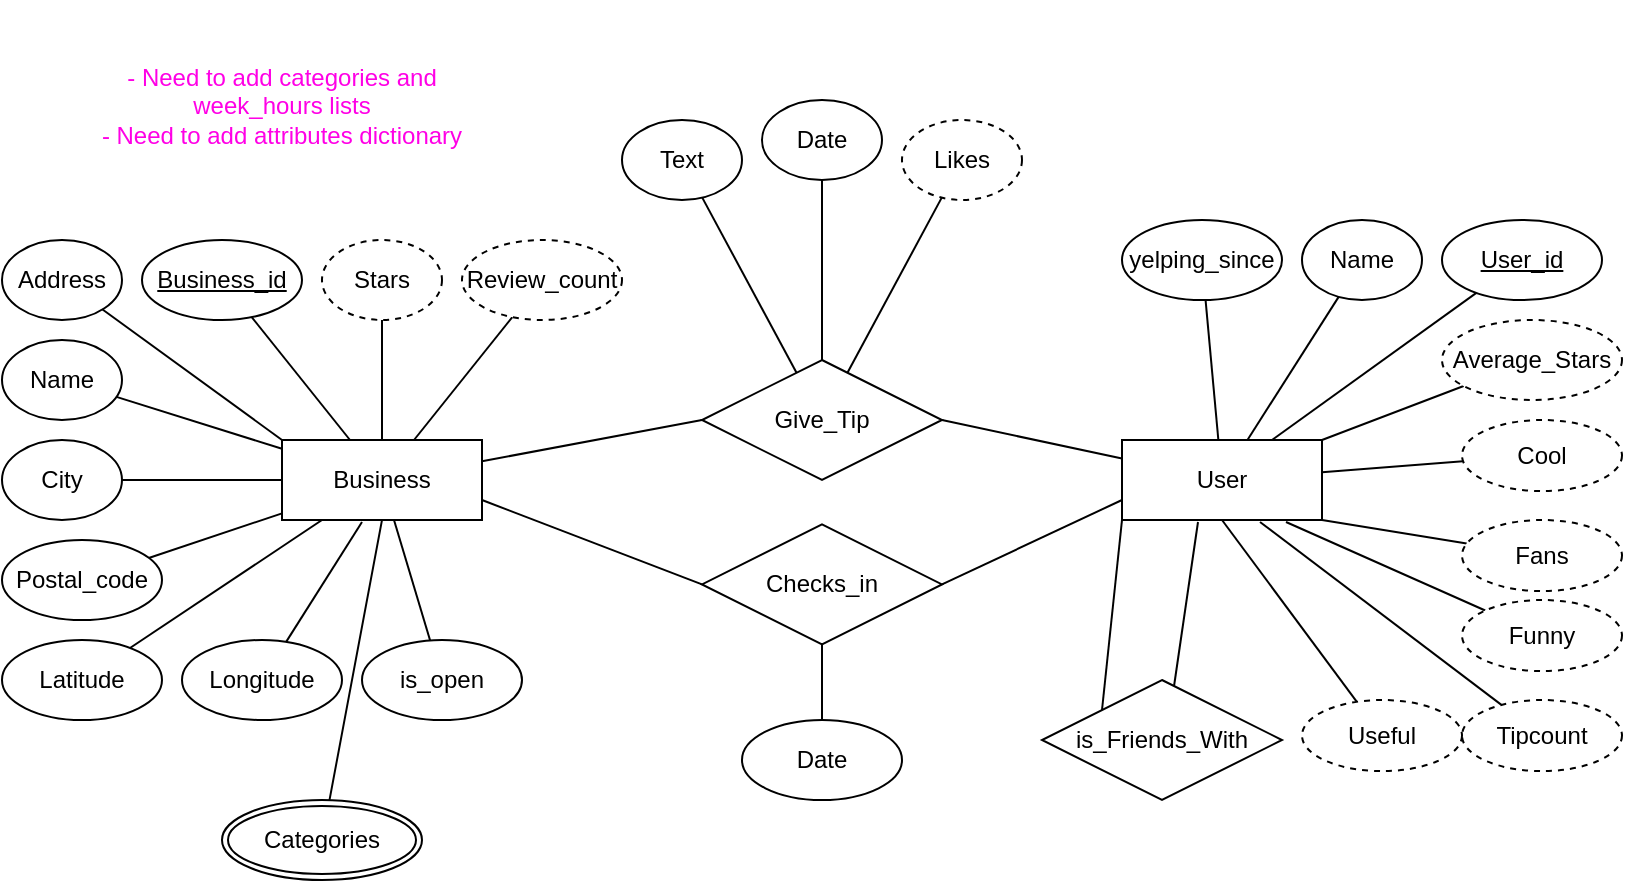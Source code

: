 <mxfile version="14.3.2" type="device"><diagram id="R2lEEEUBdFMjLlhIrx00" name="Page-1"><mxGraphModel dx="1400" dy="772" grid="1" gridSize="10" guides="1" tooltips="1" connect="1" arrows="1" fold="1" page="1" pageScale="1" pageWidth="850" pageHeight="1100" math="0" shadow="0" extFonts="Permanent Marker^https://fonts.googleapis.com/css?family=Permanent+Marker"><root><mxCell id="0"/><mxCell id="1" parent="0"/><mxCell id="-LLsK6vZgeF87bpJLIOv-51" style="edgeStyle=none;rounded=0;orthogonalLoop=1;jettySize=auto;html=1;entryX=0;entryY=0.5;entryDx=0;entryDy=0;endArrow=none;endFill=0;" parent="1" source="-LLsK6vZgeF87bpJLIOv-2" target="-LLsK6vZgeF87bpJLIOv-50" edge="1"><mxGeometry relative="1" as="geometry"/></mxCell><mxCell id="-LLsK6vZgeF87bpJLIOv-2" value="Business" style="whiteSpace=wrap;html=1;align=center;" parent="1" vertex="1"><mxGeometry x="150" y="230" width="100" height="40" as="geometry"/></mxCell><mxCell id="-LLsK6vZgeF87bpJLIOv-8" value="" style="edgeStyle=none;rounded=0;orthogonalLoop=1;jettySize=auto;html=1;endArrow=none;endFill=0;" parent="1" source="-LLsK6vZgeF87bpJLIOv-3" target="-LLsK6vZgeF87bpJLIOv-2" edge="1"><mxGeometry relative="1" as="geometry"/></mxCell><mxCell id="-LLsK6vZgeF87bpJLIOv-3" value="Name" style="ellipse;whiteSpace=wrap;html=1;align=center;" parent="1" vertex="1"><mxGeometry x="10" y="180" width="60" height="40" as="geometry"/></mxCell><mxCell id="-LLsK6vZgeF87bpJLIOv-7" value="" style="edgeStyle=none;rounded=0;orthogonalLoop=1;jettySize=auto;html=1;endArrow=none;endFill=0;entryX=0;entryY=0;entryDx=0;entryDy=0;" parent="1" source="-LLsK6vZgeF87bpJLIOv-4" target="-LLsK6vZgeF87bpJLIOv-2" edge="1"><mxGeometry relative="1" as="geometry"/></mxCell><mxCell id="-LLsK6vZgeF87bpJLIOv-4" value="Address" style="ellipse;whiteSpace=wrap;html=1;align=center;" parent="1" vertex="1"><mxGeometry x="10" y="130" width="60" height="40" as="geometry"/></mxCell><mxCell id="-LLsK6vZgeF87bpJLIOv-6" value="" style="rounded=0;orthogonalLoop=1;jettySize=auto;html=1;endArrow=none;endFill=0;" parent="1" source="-LLsK6vZgeF87bpJLIOv-5" target="-LLsK6vZgeF87bpJLIOv-2" edge="1"><mxGeometry relative="1" as="geometry"/></mxCell><mxCell id="-LLsK6vZgeF87bpJLIOv-5" value="&lt;u&gt;Business_id&lt;/u&gt;" style="ellipse;whiteSpace=wrap;html=1;align=center;" parent="1" vertex="1"><mxGeometry x="80" y="130" width="80" height="40" as="geometry"/></mxCell><mxCell id="-LLsK6vZgeF87bpJLIOv-12" value="" style="edgeStyle=none;rounded=0;orthogonalLoop=1;jettySize=auto;html=1;endArrow=none;endFill=0;entryX=0;entryY=0.5;entryDx=0;entryDy=0;" parent="1" source="-LLsK6vZgeF87bpJLIOv-9" target="-LLsK6vZgeF87bpJLIOv-2" edge="1"><mxGeometry relative="1" as="geometry"/></mxCell><mxCell id="-LLsK6vZgeF87bpJLIOv-9" value="City" style="ellipse;whiteSpace=wrap;html=1;align=center;" parent="1" vertex="1"><mxGeometry x="10" y="230" width="60" height="40" as="geometry"/></mxCell><mxCell id="-LLsK6vZgeF87bpJLIOv-11" value="" style="edgeStyle=none;rounded=0;orthogonalLoop=1;jettySize=auto;html=1;endArrow=none;endFill=0;" parent="1" source="-LLsK6vZgeF87bpJLIOv-10" target="-LLsK6vZgeF87bpJLIOv-2" edge="1"><mxGeometry relative="1" as="geometry"/></mxCell><mxCell id="-LLsK6vZgeF87bpJLIOv-10" value="Postal_code" style="ellipse;whiteSpace=wrap;html=1;align=center;" parent="1" vertex="1"><mxGeometry x="10" y="280" width="80" height="40" as="geometry"/></mxCell><mxCell id="-LLsK6vZgeF87bpJLIOv-15" value="" style="edgeStyle=none;rounded=0;orthogonalLoop=1;jettySize=auto;html=1;endArrow=none;endFill=0;" parent="1" source="-LLsK6vZgeF87bpJLIOv-13" target="-LLsK6vZgeF87bpJLIOv-2" edge="1"><mxGeometry relative="1" as="geometry"/></mxCell><mxCell id="-LLsK6vZgeF87bpJLIOv-13" value="Latitude" style="ellipse;whiteSpace=wrap;html=1;align=center;" parent="1" vertex="1"><mxGeometry x="10" y="330" width="80" height="40" as="geometry"/></mxCell><mxCell id="-LLsK6vZgeF87bpJLIOv-16" style="edgeStyle=none;rounded=0;orthogonalLoop=1;jettySize=auto;html=1;endArrow=none;endFill=0;" parent="1" source="-LLsK6vZgeF87bpJLIOv-14" edge="1"><mxGeometry relative="1" as="geometry"><mxPoint x="190" y="271" as="targetPoint"/></mxGeometry></mxCell><mxCell id="-LLsK6vZgeF87bpJLIOv-14" value="Longitude" style="ellipse;whiteSpace=wrap;html=1;align=center;" parent="1" vertex="1"><mxGeometry x="100" y="330" width="80" height="40" as="geometry"/></mxCell><mxCell id="-LLsK6vZgeF87bpJLIOv-20" value="" style="edgeStyle=none;rounded=0;orthogonalLoop=1;jettySize=auto;html=1;endArrow=none;endFill=0;" parent="1" source="-LLsK6vZgeF87bpJLIOv-19" target="-LLsK6vZgeF87bpJLIOv-2" edge="1"><mxGeometry relative="1" as="geometry"/></mxCell><mxCell id="-LLsK6vZgeF87bpJLIOv-19" value="Stars" style="ellipse;whiteSpace=wrap;html=1;align=center;dashed=1;" parent="1" vertex="1"><mxGeometry x="170" y="130" width="60" height="40" as="geometry"/></mxCell><mxCell id="-LLsK6vZgeF87bpJLIOv-22" value="" style="edgeStyle=none;rounded=0;orthogonalLoop=1;jettySize=auto;html=1;endArrow=none;endFill=0;" parent="1" source="-LLsK6vZgeF87bpJLIOv-21" target="-LLsK6vZgeF87bpJLIOv-2" edge="1"><mxGeometry relative="1" as="geometry"/></mxCell><mxCell id="-LLsK6vZgeF87bpJLIOv-21" value="Review_count" style="ellipse;whiteSpace=wrap;html=1;align=center;dashed=1;" parent="1" vertex="1"><mxGeometry x="240" y="130" width="80" height="40" as="geometry"/></mxCell><mxCell id="-LLsK6vZgeF87bpJLIOv-24" value="" style="edgeStyle=none;rounded=0;orthogonalLoop=1;jettySize=auto;html=1;endArrow=none;endFill=0;" parent="1" source="-LLsK6vZgeF87bpJLIOv-23" target="-LLsK6vZgeF87bpJLIOv-2" edge="1"><mxGeometry relative="1" as="geometry"/></mxCell><mxCell id="-LLsK6vZgeF87bpJLIOv-23" value="is_open" style="ellipse;whiteSpace=wrap;html=1;align=center;" parent="1" vertex="1"><mxGeometry x="190" y="330" width="80" height="40" as="geometry"/></mxCell><mxCell id="-LLsK6vZgeF87bpJLIOv-26" style="edgeStyle=none;rounded=0;orthogonalLoop=1;jettySize=auto;html=1;entryX=0.5;entryY=1;entryDx=0;entryDy=0;endArrow=none;endFill=0;" parent="1" source="-LLsK6vZgeF87bpJLIOv-25" target="-LLsK6vZgeF87bpJLIOv-2" edge="1"><mxGeometry relative="1" as="geometry"/></mxCell><mxCell id="-LLsK6vZgeF87bpJLIOv-25" value="Categories" style="ellipse;shape=doubleEllipse;margin=3;whiteSpace=wrap;html=1;align=center;" parent="1" vertex="1"><mxGeometry x="120" y="410" width="100" height="40" as="geometry"/></mxCell><mxCell id="-LLsK6vZgeF87bpJLIOv-52" style="edgeStyle=none;rounded=0;orthogonalLoop=1;jettySize=auto;html=1;entryX=1;entryY=0.5;entryDx=0;entryDy=0;endArrow=none;endFill=0;" parent="1" source="-LLsK6vZgeF87bpJLIOv-27" target="-LLsK6vZgeF87bpJLIOv-50" edge="1"><mxGeometry relative="1" as="geometry"/></mxCell><mxCell id="-LLsK6vZgeF87bpJLIOv-27" value="User" style="whiteSpace=wrap;html=1;align=center;" parent="1" vertex="1"><mxGeometry x="570" y="230" width="100" height="40" as="geometry"/></mxCell><mxCell id="-LLsK6vZgeF87bpJLIOv-29" style="edgeStyle=none;rounded=0;orthogonalLoop=1;jettySize=auto;html=1;entryX=0.75;entryY=0;entryDx=0;entryDy=0;endArrow=none;endFill=0;" parent="1" source="-LLsK6vZgeF87bpJLIOv-28" target="-LLsK6vZgeF87bpJLIOv-27" edge="1"><mxGeometry relative="1" as="geometry"/></mxCell><mxCell id="-LLsK6vZgeF87bpJLIOv-28" value="&lt;u&gt;User_id&lt;/u&gt;" style="ellipse;whiteSpace=wrap;html=1;align=center;" parent="1" vertex="1"><mxGeometry x="730" y="120" width="80" height="40" as="geometry"/></mxCell><mxCell id="-LLsK6vZgeF87bpJLIOv-31" style="edgeStyle=none;rounded=0;orthogonalLoop=1;jettySize=auto;html=1;endArrow=none;endFill=0;" parent="1" source="-LLsK6vZgeF87bpJLIOv-30" target="-LLsK6vZgeF87bpJLIOv-27" edge="1"><mxGeometry relative="1" as="geometry"/></mxCell><mxCell id="-LLsK6vZgeF87bpJLIOv-30" value="Name" style="ellipse;whiteSpace=wrap;html=1;align=center;" parent="1" vertex="1"><mxGeometry x="660" y="120" width="60" height="40" as="geometry"/></mxCell><mxCell id="-LLsK6vZgeF87bpJLIOv-33" style="edgeStyle=none;rounded=0;orthogonalLoop=1;jettySize=auto;html=1;entryX=1;entryY=0;entryDx=0;entryDy=0;endArrow=none;endFill=0;" parent="1" source="-LLsK6vZgeF87bpJLIOv-32" target="-LLsK6vZgeF87bpJLIOv-27" edge="1"><mxGeometry relative="1" as="geometry"/></mxCell><mxCell id="-LLsK6vZgeF87bpJLIOv-32" value="Average_Stars" style="ellipse;whiteSpace=wrap;html=1;align=center;dashed=1;" parent="1" vertex="1"><mxGeometry x="730" y="170" width="90" height="40" as="geometry"/></mxCell><mxCell id="-LLsK6vZgeF87bpJLIOv-35" value="" style="edgeStyle=none;rounded=0;orthogonalLoop=1;jettySize=auto;html=1;endArrow=none;endFill=0;" parent="1" source="-LLsK6vZgeF87bpJLIOv-34" target="-LLsK6vZgeF87bpJLIOv-27" edge="1"><mxGeometry relative="1" as="geometry"/></mxCell><mxCell id="-LLsK6vZgeF87bpJLIOv-34" value="Cool" style="ellipse;whiteSpace=wrap;html=1;align=center;dashed=1;" parent="1" vertex="1"><mxGeometry x="740" y="220" width="80" height="35.56" as="geometry"/></mxCell><mxCell id="-LLsK6vZgeF87bpJLIOv-37" style="edgeStyle=none;rounded=0;orthogonalLoop=1;jettySize=auto;html=1;endArrow=none;endFill=0;" parent="1" source="-LLsK6vZgeF87bpJLIOv-36" target="-LLsK6vZgeF87bpJLIOv-27" edge="1"><mxGeometry relative="1" as="geometry"/></mxCell><mxCell id="-LLsK6vZgeF87bpJLIOv-36" value="yelping_since" style="ellipse;whiteSpace=wrap;html=1;align=center;" parent="1" vertex="1"><mxGeometry x="570" y="120" width="80" height="40" as="geometry"/></mxCell><mxCell id="-LLsK6vZgeF87bpJLIOv-39" style="edgeStyle=none;rounded=0;orthogonalLoop=1;jettySize=auto;html=1;entryX=1;entryY=1;entryDx=0;entryDy=0;endArrow=none;endFill=0;" parent="1" source="-LLsK6vZgeF87bpJLIOv-38" target="-LLsK6vZgeF87bpJLIOv-27" edge="1"><mxGeometry relative="1" as="geometry"/></mxCell><mxCell id="-LLsK6vZgeF87bpJLIOv-38" value="Fans" style="ellipse;whiteSpace=wrap;html=1;align=center;dashed=1;" parent="1" vertex="1"><mxGeometry x="740" y="270" width="80" height="35.56" as="geometry"/></mxCell><mxCell id="-LLsK6vZgeF87bpJLIOv-41" style="edgeStyle=none;rounded=0;orthogonalLoop=1;jettySize=auto;html=1;entryX=0.82;entryY=1.025;entryDx=0;entryDy=0;entryPerimeter=0;endArrow=none;endFill=0;" parent="1" source="-LLsK6vZgeF87bpJLIOv-40" target="-LLsK6vZgeF87bpJLIOv-27" edge="1"><mxGeometry relative="1" as="geometry"/></mxCell><mxCell id="-LLsK6vZgeF87bpJLIOv-40" value="Funny" style="ellipse;whiteSpace=wrap;html=1;align=center;dashed=1;" parent="1" vertex="1"><mxGeometry x="740" y="310" width="80" height="35.56" as="geometry"/></mxCell><mxCell id="-LLsK6vZgeF87bpJLIOv-43" style="edgeStyle=none;rounded=0;orthogonalLoop=1;jettySize=auto;html=1;endArrow=none;endFill=0;entryX=0.69;entryY=1.025;entryDx=0;entryDy=0;entryPerimeter=0;" parent="1" source="-LLsK6vZgeF87bpJLIOv-42" target="-LLsK6vZgeF87bpJLIOv-27" edge="1"><mxGeometry relative="1" as="geometry"><mxPoint x="628" y="270" as="targetPoint"/></mxGeometry></mxCell><mxCell id="-LLsK6vZgeF87bpJLIOv-42" value="Tipcount" style="ellipse;whiteSpace=wrap;html=1;align=center;dashed=1;" parent="1" vertex="1"><mxGeometry x="740" y="360" width="80" height="35.56" as="geometry"/></mxCell><mxCell id="-LLsK6vZgeF87bpJLIOv-45" style="edgeStyle=none;rounded=0;orthogonalLoop=1;jettySize=auto;html=1;entryX=0.5;entryY=1;entryDx=0;entryDy=0;endArrow=none;endFill=0;" parent="1" source="-LLsK6vZgeF87bpJLIOv-44" target="-LLsK6vZgeF87bpJLIOv-27" edge="1"><mxGeometry relative="1" as="geometry"/></mxCell><mxCell id="-LLsK6vZgeF87bpJLIOv-44" value="Useful" style="ellipse;whiteSpace=wrap;html=1;align=center;dashed=1;" parent="1" vertex="1"><mxGeometry x="660" y="360" width="80" height="35.56" as="geometry"/></mxCell><mxCell id="-LLsK6vZgeF87bpJLIOv-49" value="&lt;font color=&quot;#ff00e6&quot;&gt;- Need to add categories and week_hours lists&lt;br&gt;- Need to add attributes dictionary&lt;br&gt;&lt;br&gt;&lt;/font&gt;" style="text;html=1;strokeColor=none;fillColor=none;align=center;verticalAlign=middle;whiteSpace=wrap;rounded=0;" parent="1" vertex="1"><mxGeometry x="50" y="10" width="200" height="120" as="geometry"/></mxCell><mxCell id="-LLsK6vZgeF87bpJLIOv-50" value="Give_Tip" style="shape=rhombus;perimeter=rhombusPerimeter;whiteSpace=wrap;html=1;align=center;" parent="1" vertex="1"><mxGeometry x="360" y="190" width="120" height="60" as="geometry"/></mxCell><mxCell id="-LLsK6vZgeF87bpJLIOv-53" value="Date" style="ellipse;whiteSpace=wrap;html=1;align=center;" parent="1" vertex="1"><mxGeometry x="390" y="60" width="60" height="40" as="geometry"/></mxCell><mxCell id="-LLsK6vZgeF87bpJLIOv-56" style="edgeStyle=none;rounded=0;orthogonalLoop=1;jettySize=auto;html=1;entryX=1;entryY=0.75;entryDx=0;entryDy=0;endArrow=none;endFill=0;exitX=0;exitY=0.5;exitDx=0;exitDy=0;" parent="1" source="-LLsK6vZgeF87bpJLIOv-55" target="-LLsK6vZgeF87bpJLIOv-2" edge="1"><mxGeometry relative="1" as="geometry"/></mxCell><mxCell id="-LLsK6vZgeF87bpJLIOv-57" style="edgeStyle=none;rounded=0;orthogonalLoop=1;jettySize=auto;html=1;entryX=0;entryY=0.75;entryDx=0;entryDy=0;endArrow=none;endFill=0;exitX=1;exitY=0.5;exitDx=0;exitDy=0;" parent="1" source="-LLsK6vZgeF87bpJLIOv-55" target="-LLsK6vZgeF87bpJLIOv-27" edge="1"><mxGeometry relative="1" as="geometry"/></mxCell><mxCell id="-LLsK6vZgeF87bpJLIOv-55" value="Checks_in" style="shape=rhombus;perimeter=rhombusPerimeter;whiteSpace=wrap;html=1;align=center;" parent="1" vertex="1"><mxGeometry x="360" y="272.22" width="120" height="60" as="geometry"/></mxCell><mxCell id="-LLsK6vZgeF87bpJLIOv-59" value="" style="edgeStyle=none;rounded=0;orthogonalLoop=1;jettySize=auto;html=1;endArrow=none;endFill=0;" parent="1" source="-LLsK6vZgeF87bpJLIOv-58" target="-LLsK6vZgeF87bpJLIOv-55" edge="1"><mxGeometry relative="1" as="geometry"/></mxCell><mxCell id="-LLsK6vZgeF87bpJLIOv-58" value="Date" style="ellipse;whiteSpace=wrap;html=1;align=center;" parent="1" vertex="1"><mxGeometry x="380" y="370" width="80" height="40" as="geometry"/></mxCell><mxCell id="-LLsK6vZgeF87bpJLIOv-62" style="edgeStyle=none;rounded=0;orthogonalLoop=1;jettySize=auto;html=1;endArrow=none;endFill=0;" parent="1" source="-LLsK6vZgeF87bpJLIOv-61" target="-LLsK6vZgeF87bpJLIOv-50" edge="1"><mxGeometry relative="1" as="geometry"><mxPoint x="443.333" y="130" as="targetPoint"/></mxGeometry></mxCell><mxCell id="-LLsK6vZgeF87bpJLIOv-61" value="Likes" style="ellipse;whiteSpace=wrap;html=1;align=center;dashed=1;" parent="1" vertex="1"><mxGeometry x="460" y="70" width="60" height="40" as="geometry"/></mxCell><mxCell id="-LLsK6vZgeF87bpJLIOv-64" style="edgeStyle=none;rounded=0;orthogonalLoop=1;jettySize=auto;html=1;endArrow=none;endFill=0;" parent="1" source="-LLsK6vZgeF87bpJLIOv-63" target="-LLsK6vZgeF87bpJLIOv-50" edge="1"><mxGeometry relative="1" as="geometry"><mxPoint x="396.667" y="130" as="targetPoint"/></mxGeometry></mxCell><mxCell id="-LLsK6vZgeF87bpJLIOv-63" value="Text" style="ellipse;whiteSpace=wrap;html=1;align=center;" parent="1" vertex="1"><mxGeometry x="320" y="70" width="60" height="40" as="geometry"/></mxCell><mxCell id="-LLsK6vZgeF87bpJLIOv-66" style="edgeStyle=none;rounded=0;orthogonalLoop=1;jettySize=auto;html=1;entryX=0;entryY=1;entryDx=0;entryDy=0;endArrow=none;endFill=0;exitX=0;exitY=0;exitDx=0;exitDy=0;" parent="1" source="-LLsK6vZgeF87bpJLIOv-65" target="-LLsK6vZgeF87bpJLIOv-27" edge="1"><mxGeometry relative="1" as="geometry"/></mxCell><mxCell id="-LLsK6vZgeF87bpJLIOv-67" style="edgeStyle=none;rounded=0;orthogonalLoop=1;jettySize=auto;html=1;entryX=0.38;entryY=1.025;entryDx=0;entryDy=0;entryPerimeter=0;endArrow=none;endFill=0;" parent="1" target="-LLsK6vZgeF87bpJLIOv-27" edge="1"><mxGeometry relative="1" as="geometry"><mxPoint x="595" y="360" as="sourcePoint"/></mxGeometry></mxCell><mxCell id="-LLsK6vZgeF87bpJLIOv-65" value="is_Friends_With" style="shape=rhombus;perimeter=rhombusPerimeter;whiteSpace=wrap;html=1;align=center;" parent="1" vertex="1"><mxGeometry x="530" y="350" width="120" height="60" as="geometry"/></mxCell><mxCell id="4O9FPgdXU41Q3ANZEWyT-3" style="edgeStyle=none;rounded=0;orthogonalLoop=1;jettySize=auto;html=1;endArrow=none;endFill=0;" edge="1" parent="1" source="-LLsK6vZgeF87bpJLIOv-53" target="-LLsK6vZgeF87bpJLIOv-50"><mxGeometry relative="1" as="geometry"><mxPoint x="420" y="100" as="sourcePoint"/><mxPoint x="420" y="130" as="targetPoint"/></mxGeometry></mxCell></root></mxGraphModel></diagram></mxfile>